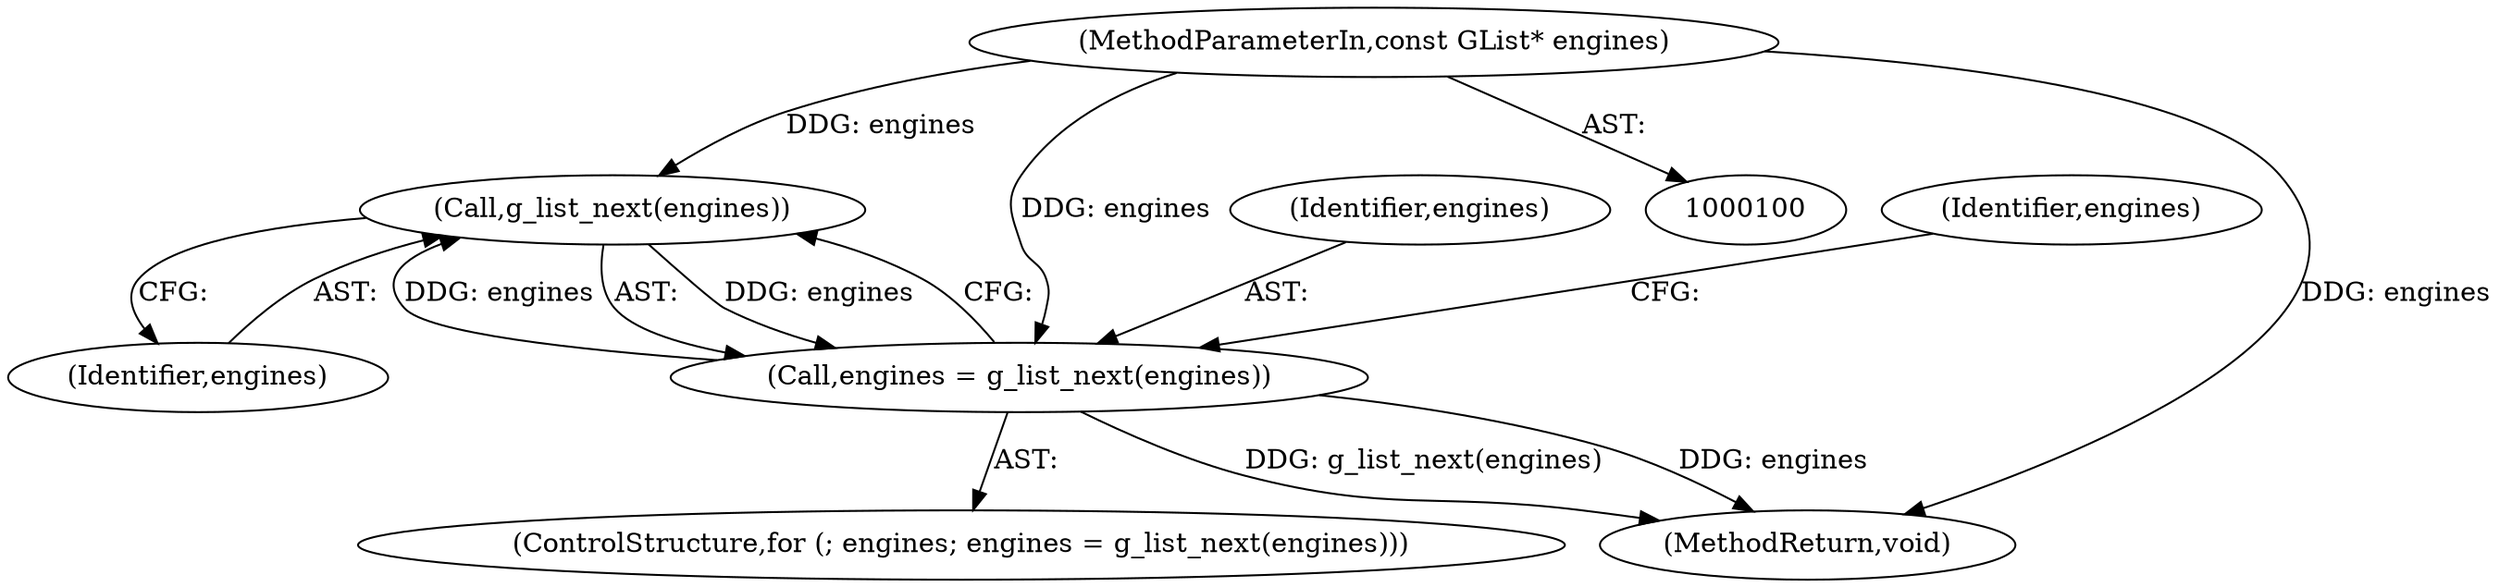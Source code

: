 digraph "0_Chrome_dc7b094a338c6c521f918f478e993f0f74bbea0d_41@pointer" {
"1000110" [label="(Call,g_list_next(engines))"];
"1000108" [label="(Call,engines = g_list_next(engines))"];
"1000110" [label="(Call,g_list_next(engines))"];
"1000101" [label="(MethodParameterIn,const GList* engines)"];
"1000101" [label="(MethodParameterIn,const GList* engines)"];
"1000110" [label="(Call,g_list_next(engines))"];
"1000156" [label="(MethodReturn,void)"];
"1000111" [label="(Identifier,engines)"];
"1000109" [label="(Identifier,engines)"];
"1000107" [label="(Identifier,engines)"];
"1000106" [label="(ControlStructure,for (; engines; engines = g_list_next(engines)))"];
"1000108" [label="(Call,engines = g_list_next(engines))"];
"1000110" -> "1000108"  [label="AST: "];
"1000110" -> "1000111"  [label="CFG: "];
"1000111" -> "1000110"  [label="AST: "];
"1000108" -> "1000110"  [label="CFG: "];
"1000110" -> "1000108"  [label="DDG: engines"];
"1000108" -> "1000110"  [label="DDG: engines"];
"1000101" -> "1000110"  [label="DDG: engines"];
"1000108" -> "1000106"  [label="AST: "];
"1000109" -> "1000108"  [label="AST: "];
"1000107" -> "1000108"  [label="CFG: "];
"1000108" -> "1000156"  [label="DDG: g_list_next(engines)"];
"1000108" -> "1000156"  [label="DDG: engines"];
"1000101" -> "1000108"  [label="DDG: engines"];
"1000101" -> "1000100"  [label="AST: "];
"1000101" -> "1000156"  [label="DDG: engines"];
}
